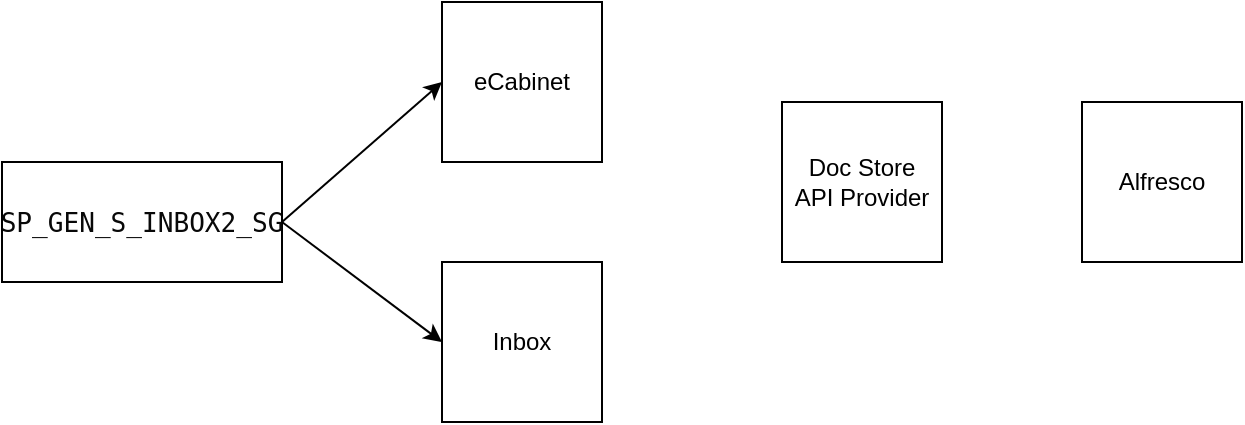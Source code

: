 <mxfile version="21.6.8" type="github">
  <diagram name="Page-1" id="fDDw92V6eHKw1K2nFNa-">
    <mxGraphModel dx="1434" dy="782" grid="1" gridSize="10" guides="1" tooltips="1" connect="1" arrows="1" fold="1" page="1" pageScale="1" pageWidth="850" pageHeight="1100" math="0" shadow="0">
      <root>
        <mxCell id="0" />
        <mxCell id="1" parent="0" />
        <mxCell id="u8z3rb-vYD9zZZuDvXcQ-1" value="Doc Store&lt;br&gt;API Provider" style="whiteSpace=wrap;html=1;aspect=fixed;" vertex="1" parent="1">
          <mxGeometry x="430" y="400" width="80" height="80" as="geometry" />
        </mxCell>
        <mxCell id="u8z3rb-vYD9zZZuDvXcQ-2" value="Alfresco" style="whiteSpace=wrap;html=1;aspect=fixed;" vertex="1" parent="1">
          <mxGeometry x="580" y="400" width="80" height="80" as="geometry" />
        </mxCell>
        <mxCell id="u8z3rb-vYD9zZZuDvXcQ-3" value="eCabinet" style="whiteSpace=wrap;html=1;aspect=fixed;" vertex="1" parent="1">
          <mxGeometry x="260" y="350" width="80" height="80" as="geometry" />
        </mxCell>
        <mxCell id="u8z3rb-vYD9zZZuDvXcQ-4" value="Inbox" style="whiteSpace=wrap;html=1;aspect=fixed;" vertex="1" parent="1">
          <mxGeometry x="260" y="480" width="80" height="80" as="geometry" />
        </mxCell>
        <mxCell id="u8z3rb-vYD9zZZuDvXcQ-6" value="&lt;pre style=&quot;border-color: var(--border-color); color: rgb(8, 8, 8); font-family: &amp;quot;JetBrains Mono&amp;quot;, monospace; font-size: 9.8pt;&quot;&gt;SP_GEN_S_INBOX2_SG&lt;/pre&gt;" style="rounded=0;whiteSpace=wrap;html=1;" vertex="1" parent="1">
          <mxGeometry x="40" y="430" width="140" height="60" as="geometry" />
        </mxCell>
        <mxCell id="u8z3rb-vYD9zZZuDvXcQ-7" value="" style="endArrow=classic;html=1;rounded=0;entryX=0;entryY=0.5;entryDx=0;entryDy=0;exitX=1;exitY=0.5;exitDx=0;exitDy=0;" edge="1" parent="1" source="u8z3rb-vYD9zZZuDvXcQ-6" target="u8z3rb-vYD9zZZuDvXcQ-3">
          <mxGeometry width="50" height="50" relative="1" as="geometry">
            <mxPoint x="170" y="460" as="sourcePoint" />
            <mxPoint x="220" y="410" as="targetPoint" />
          </mxGeometry>
        </mxCell>
        <mxCell id="u8z3rb-vYD9zZZuDvXcQ-8" value="" style="endArrow=classic;html=1;rounded=0;exitX=1;exitY=0.5;exitDx=0;exitDy=0;entryX=0;entryY=0.5;entryDx=0;entryDy=0;" edge="1" parent="1" source="u8z3rb-vYD9zZZuDvXcQ-6" target="u8z3rb-vYD9zZZuDvXcQ-4">
          <mxGeometry width="50" height="50" relative="1" as="geometry">
            <mxPoint x="180" y="510" as="sourcePoint" />
            <mxPoint x="230" y="460" as="targetPoint" />
          </mxGeometry>
        </mxCell>
      </root>
    </mxGraphModel>
  </diagram>
</mxfile>
